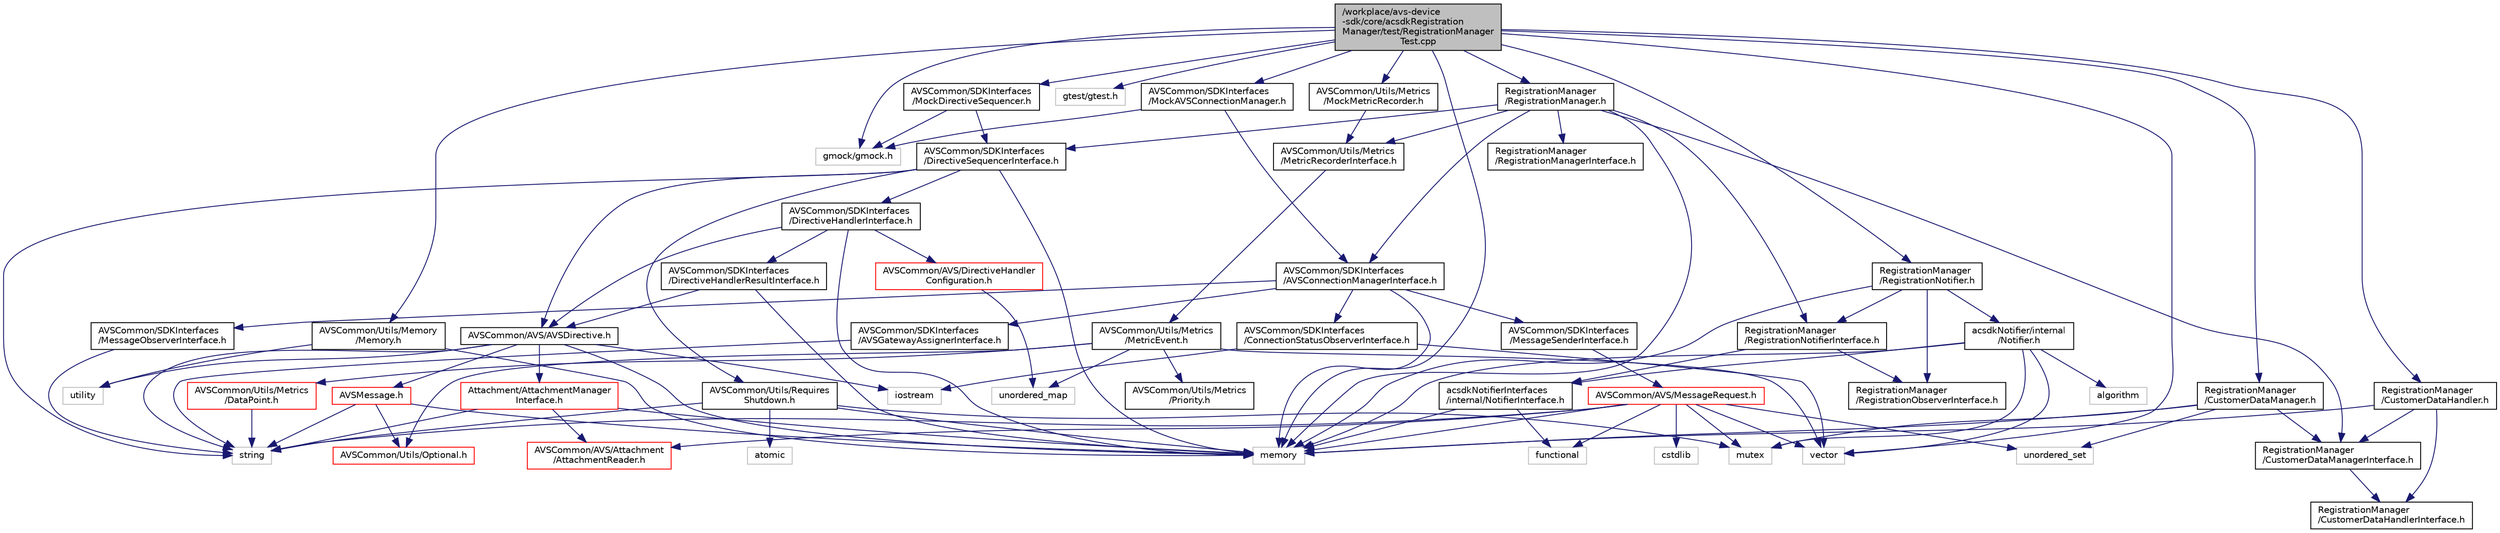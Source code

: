 digraph "/workplace/avs-device-sdk/core/acsdkRegistrationManager/test/RegistrationManagerTest.cpp"
{
 // LATEX_PDF_SIZE
  edge [fontname="Helvetica",fontsize="10",labelfontname="Helvetica",labelfontsize="10"];
  node [fontname="Helvetica",fontsize="10",shape=record];
  Node1 [label="/workplace/avs-device\l-sdk/core/acsdkRegistration\lManager/test/RegistrationManager\lTest.cpp",height=0.2,width=0.4,color="black", fillcolor="grey75", style="filled", fontcolor="black",tooltip=" "];
  Node1 -> Node2 [color="midnightblue",fontsize="10",style="solid",fontname="Helvetica"];
  Node2 [label="memory",height=0.2,width=0.4,color="grey75", fillcolor="white", style="filled",tooltip=" "];
  Node1 -> Node3 [color="midnightblue",fontsize="10",style="solid",fontname="Helvetica"];
  Node3 [label="vector",height=0.2,width=0.4,color="grey75", fillcolor="white", style="filled",tooltip=" "];
  Node1 -> Node4 [color="midnightblue",fontsize="10",style="solid",fontname="Helvetica"];
  Node4 [label="gmock/gmock.h",height=0.2,width=0.4,color="grey75", fillcolor="white", style="filled",tooltip=" "];
  Node1 -> Node5 [color="midnightblue",fontsize="10",style="solid",fontname="Helvetica"];
  Node5 [label="gtest/gtest.h",height=0.2,width=0.4,color="grey75", fillcolor="white", style="filled",tooltip=" "];
  Node1 -> Node6 [color="midnightblue",fontsize="10",style="solid",fontname="Helvetica"];
  Node6 [label="AVSCommon/SDKInterfaces\l/MockAVSConnectionManager.h",height=0.2,width=0.4,color="black", fillcolor="white", style="filled",URL="$_mock_a_v_s_connection_manager_8h.html",tooltip=" "];
  Node6 -> Node4 [color="midnightblue",fontsize="10",style="solid",fontname="Helvetica"];
  Node6 -> Node7 [color="midnightblue",fontsize="10",style="solid",fontname="Helvetica"];
  Node7 [label="AVSCommon/SDKInterfaces\l/AVSConnectionManagerInterface.h",height=0.2,width=0.4,color="black", fillcolor="white", style="filled",URL="$_a_v_s_connection_manager_interface_8h.html",tooltip=" "];
  Node7 -> Node2 [color="midnightblue",fontsize="10",style="solid",fontname="Helvetica"];
  Node7 -> Node8 [color="midnightblue",fontsize="10",style="solid",fontname="Helvetica"];
  Node8 [label="AVSCommon/SDKInterfaces\l/AVSGatewayAssignerInterface.h",height=0.2,width=0.4,color="black", fillcolor="white", style="filled",URL="$_a_v_s_gateway_assigner_interface_8h.html",tooltip=" "];
  Node8 -> Node9 [color="midnightblue",fontsize="10",style="solid",fontname="Helvetica"];
  Node9 [label="string",height=0.2,width=0.4,color="grey75", fillcolor="white", style="filled",tooltip=" "];
  Node7 -> Node10 [color="midnightblue",fontsize="10",style="solid",fontname="Helvetica"];
  Node10 [label="AVSCommon/SDKInterfaces\l/ConnectionStatusObserverInterface.h",height=0.2,width=0.4,color="black", fillcolor="white", style="filled",URL="$_connection_status_observer_interface_8h.html",tooltip=" "];
  Node10 -> Node11 [color="midnightblue",fontsize="10",style="solid",fontname="Helvetica"];
  Node11 [label="iostream",height=0.2,width=0.4,color="grey75", fillcolor="white", style="filled",tooltip=" "];
  Node10 -> Node3 [color="midnightblue",fontsize="10",style="solid",fontname="Helvetica"];
  Node7 -> Node12 [color="midnightblue",fontsize="10",style="solid",fontname="Helvetica"];
  Node12 [label="AVSCommon/SDKInterfaces\l/MessageObserverInterface.h",height=0.2,width=0.4,color="black", fillcolor="white", style="filled",URL="$_message_observer_interface_8h.html",tooltip=" "];
  Node12 -> Node9 [color="midnightblue",fontsize="10",style="solid",fontname="Helvetica"];
  Node7 -> Node13 [color="midnightblue",fontsize="10",style="solid",fontname="Helvetica"];
  Node13 [label="AVSCommon/SDKInterfaces\l/MessageSenderInterface.h",height=0.2,width=0.4,color="black", fillcolor="white", style="filled",URL="$_message_sender_interface_8h.html",tooltip=" "];
  Node13 -> Node14 [color="midnightblue",fontsize="10",style="solid",fontname="Helvetica"];
  Node14 [label="AVSCommon/AVS/MessageRequest.h",height=0.2,width=0.4,color="red", fillcolor="white", style="filled",URL="$_message_request_8h.html",tooltip=" "];
  Node14 -> Node15 [color="midnightblue",fontsize="10",style="solid",fontname="Helvetica"];
  Node15 [label="cstdlib",height=0.2,width=0.4,color="grey75", fillcolor="white", style="filled",tooltip=" "];
  Node14 -> Node16 [color="midnightblue",fontsize="10",style="solid",fontname="Helvetica"];
  Node16 [label="functional",height=0.2,width=0.4,color="grey75", fillcolor="white", style="filled",tooltip=" "];
  Node14 -> Node2 [color="midnightblue",fontsize="10",style="solid",fontname="Helvetica"];
  Node14 -> Node17 [color="midnightblue",fontsize="10",style="solid",fontname="Helvetica"];
  Node17 [label="mutex",height=0.2,width=0.4,color="grey75", fillcolor="white", style="filled",tooltip=" "];
  Node14 -> Node9 [color="midnightblue",fontsize="10",style="solid",fontname="Helvetica"];
  Node14 -> Node18 [color="midnightblue",fontsize="10",style="solid",fontname="Helvetica"];
  Node18 [label="unordered_set",height=0.2,width=0.4,color="grey75", fillcolor="white", style="filled",tooltip=" "];
  Node14 -> Node3 [color="midnightblue",fontsize="10",style="solid",fontname="Helvetica"];
  Node14 -> Node19 [color="midnightblue",fontsize="10",style="solid",fontname="Helvetica"];
  Node19 [label="AVSCommon/AVS/Attachment\l/AttachmentReader.h",height=0.2,width=0.4,color="red", fillcolor="white", style="filled",URL="$_attachment_reader_8h.html",tooltip=" "];
  Node1 -> Node25 [color="midnightblue",fontsize="10",style="solid",fontname="Helvetica"];
  Node25 [label="AVSCommon/SDKInterfaces\l/MockDirectiveSequencer.h",height=0.2,width=0.4,color="black", fillcolor="white", style="filled",URL="$_a_v_s_common_2_s_d_k_interfaces_2test_2_a_v_s_common_2_s_d_k_interfaces_2_mock_directive_sequencer_8h.html",tooltip=" "];
  Node25 -> Node26 [color="midnightblue",fontsize="10",style="solid",fontname="Helvetica"];
  Node26 [label="AVSCommon/SDKInterfaces\l/DirectiveSequencerInterface.h",height=0.2,width=0.4,color="black", fillcolor="white", style="filled",URL="$_directive_sequencer_interface_8h.html",tooltip=" "];
  Node26 -> Node2 [color="midnightblue",fontsize="10",style="solid",fontname="Helvetica"];
  Node26 -> Node9 [color="midnightblue",fontsize="10",style="solid",fontname="Helvetica"];
  Node26 -> Node27 [color="midnightblue",fontsize="10",style="solid",fontname="Helvetica"];
  Node27 [label="AVSCommon/AVS/AVSDirective.h",height=0.2,width=0.4,color="black", fillcolor="white", style="filled",URL="$_a_v_s_directive_8h.html",tooltip=" "];
  Node27 -> Node11 [color="midnightblue",fontsize="10",style="solid",fontname="Helvetica"];
  Node27 -> Node2 [color="midnightblue",fontsize="10",style="solid",fontname="Helvetica"];
  Node27 -> Node9 [color="midnightblue",fontsize="10",style="solid",fontname="Helvetica"];
  Node27 -> Node28 [color="midnightblue",fontsize="10",style="solid",fontname="Helvetica"];
  Node28 [label="utility",height=0.2,width=0.4,color="grey75", fillcolor="white", style="filled",tooltip=" "];
  Node27 -> Node29 [color="midnightblue",fontsize="10",style="solid",fontname="Helvetica"];
  Node29 [label="Attachment/AttachmentManager\lInterface.h",height=0.2,width=0.4,color="red", fillcolor="white", style="filled",URL="$_attachment_manager_interface_8h.html",tooltip=" "];
  Node29 -> Node9 [color="midnightblue",fontsize="10",style="solid",fontname="Helvetica"];
  Node29 -> Node2 [color="midnightblue",fontsize="10",style="solid",fontname="Helvetica"];
  Node29 -> Node19 [color="midnightblue",fontsize="10",style="solid",fontname="Helvetica"];
  Node27 -> Node52 [color="midnightblue",fontsize="10",style="solid",fontname="Helvetica"];
  Node52 [label="AVSMessage.h",height=0.2,width=0.4,color="red", fillcolor="white", style="filled",URL="$_a_v_s_message_8h.html",tooltip=" "];
  Node52 -> Node2 [color="midnightblue",fontsize="10",style="solid",fontname="Helvetica"];
  Node52 -> Node9 [color="midnightblue",fontsize="10",style="solid",fontname="Helvetica"];
  Node52 -> Node53 [color="midnightblue",fontsize="10",style="solid",fontname="Helvetica"];
  Node53 [label="AVSCommon/Utils/Optional.h",height=0.2,width=0.4,color="red", fillcolor="white", style="filled",URL="$_optional_8h.html",tooltip=" "];
  Node26 -> Node57 [color="midnightblue",fontsize="10",style="solid",fontname="Helvetica"];
  Node57 [label="AVSCommon/SDKInterfaces\l/DirectiveHandlerInterface.h",height=0.2,width=0.4,color="black", fillcolor="white", style="filled",URL="$_directive_handler_interface_8h.html",tooltip=" "];
  Node57 -> Node2 [color="midnightblue",fontsize="10",style="solid",fontname="Helvetica"];
  Node57 -> Node27 [color="midnightblue",fontsize="10",style="solid",fontname="Helvetica"];
  Node57 -> Node58 [color="midnightblue",fontsize="10",style="solid",fontname="Helvetica"];
  Node58 [label="AVSCommon/AVS/DirectiveHandler\lConfiguration.h",height=0.2,width=0.4,color="red", fillcolor="white", style="filled",URL="$_directive_handler_configuration_8h.html",tooltip=" "];
  Node58 -> Node59 [color="midnightblue",fontsize="10",style="solid",fontname="Helvetica"];
  Node59 [label="unordered_map",height=0.2,width=0.4,color="grey75", fillcolor="white", style="filled",tooltip=" "];
  Node57 -> Node66 [color="midnightblue",fontsize="10",style="solid",fontname="Helvetica"];
  Node66 [label="AVSCommon/SDKInterfaces\l/DirectiveHandlerResultInterface.h",height=0.2,width=0.4,color="black", fillcolor="white", style="filled",URL="$_directive_handler_result_interface_8h.html",tooltip=" "];
  Node66 -> Node2 [color="midnightblue",fontsize="10",style="solid",fontname="Helvetica"];
  Node66 -> Node27 [color="midnightblue",fontsize="10",style="solid",fontname="Helvetica"];
  Node26 -> Node67 [color="midnightblue",fontsize="10",style="solid",fontname="Helvetica"];
  Node67 [label="AVSCommon/Utils/Requires\lShutdown.h",height=0.2,width=0.4,color="black", fillcolor="white", style="filled",URL="$_requires_shutdown_8h.html",tooltip=" "];
  Node67 -> Node31 [color="midnightblue",fontsize="10",style="solid",fontname="Helvetica"];
  Node31 [label="atomic",height=0.2,width=0.4,color="grey75", fillcolor="white", style="filled",tooltip=" "];
  Node67 -> Node2 [color="midnightblue",fontsize="10",style="solid",fontname="Helvetica"];
  Node67 -> Node17 [color="midnightblue",fontsize="10",style="solid",fontname="Helvetica"];
  Node67 -> Node9 [color="midnightblue",fontsize="10",style="solid",fontname="Helvetica"];
  Node25 -> Node4 [color="midnightblue",fontsize="10",style="solid",fontname="Helvetica"];
  Node1 -> Node68 [color="midnightblue",fontsize="10",style="solid",fontname="Helvetica"];
  Node68 [label="AVSCommon/Utils/Memory\l/Memory.h",height=0.2,width=0.4,color="black", fillcolor="white", style="filled",URL="$_memory_8h.html",tooltip=" "];
  Node68 -> Node2 [color="midnightblue",fontsize="10",style="solid",fontname="Helvetica"];
  Node68 -> Node28 [color="midnightblue",fontsize="10",style="solid",fontname="Helvetica"];
  Node1 -> Node69 [color="midnightblue",fontsize="10",style="solid",fontname="Helvetica"];
  Node69 [label="AVSCommon/Utils/Metrics\l/MockMetricRecorder.h",height=0.2,width=0.4,color="black", fillcolor="white", style="filled",URL="$_mock_metric_recorder_8h.html",tooltip=" "];
  Node69 -> Node70 [color="midnightblue",fontsize="10",style="solid",fontname="Helvetica"];
  Node70 [label="AVSCommon/Utils/Metrics\l/MetricRecorderInterface.h",height=0.2,width=0.4,color="black", fillcolor="white", style="filled",URL="$_metric_recorder_interface_8h.html",tooltip=" "];
  Node70 -> Node71 [color="midnightblue",fontsize="10",style="solid",fontname="Helvetica"];
  Node71 [label="AVSCommon/Utils/Metrics\l/MetricEvent.h",height=0.2,width=0.4,color="black", fillcolor="white", style="filled",URL="$_metric_event_8h.html",tooltip=" "];
  Node71 -> Node59 [color="midnightblue",fontsize="10",style="solid",fontname="Helvetica"];
  Node71 -> Node3 [color="midnightblue",fontsize="10",style="solid",fontname="Helvetica"];
  Node71 -> Node72 [color="midnightblue",fontsize="10",style="solid",fontname="Helvetica"];
  Node72 [label="AVSCommon/Utils/Metrics\l/DataPoint.h",height=0.2,width=0.4,color="red", fillcolor="white", style="filled",URL="$_data_point_8h.html",tooltip=" "];
  Node72 -> Node9 [color="midnightblue",fontsize="10",style="solid",fontname="Helvetica"];
  Node71 -> Node74 [color="midnightblue",fontsize="10",style="solid",fontname="Helvetica"];
  Node74 [label="AVSCommon/Utils/Metrics\l/Priority.h",height=0.2,width=0.4,color="black", fillcolor="white", style="filled",URL="$_a_v_s_common_2_utils_2include_2_a_v_s_common_2_utils_2_metrics_2_priority_8h.html",tooltip=" "];
  Node71 -> Node53 [color="midnightblue",fontsize="10",style="solid",fontname="Helvetica"];
  Node1 -> Node75 [color="midnightblue",fontsize="10",style="solid",fontname="Helvetica"];
  Node75 [label="RegistrationManager\l/CustomerDataHandler.h",height=0.2,width=0.4,color="black", fillcolor="white", style="filled",URL="$_customer_data_handler_8h.html",tooltip=" "];
  Node75 -> Node2 [color="midnightblue",fontsize="10",style="solid",fontname="Helvetica"];
  Node75 -> Node76 [color="midnightblue",fontsize="10",style="solid",fontname="Helvetica"];
  Node76 [label="RegistrationManager\l/CustomerDataHandlerInterface.h",height=0.2,width=0.4,color="black", fillcolor="white", style="filled",URL="$_customer_data_handler_interface_8h.html",tooltip=" "];
  Node75 -> Node77 [color="midnightblue",fontsize="10",style="solid",fontname="Helvetica"];
  Node77 [label="RegistrationManager\l/CustomerDataManagerInterface.h",height=0.2,width=0.4,color="black", fillcolor="white", style="filled",URL="$_customer_data_manager_interface_8h.html",tooltip=" "];
  Node77 -> Node76 [color="midnightblue",fontsize="10",style="solid",fontname="Helvetica"];
  Node1 -> Node78 [color="midnightblue",fontsize="10",style="solid",fontname="Helvetica"];
  Node78 [label="RegistrationManager\l/CustomerDataManager.h",height=0.2,width=0.4,color="black", fillcolor="white", style="filled",URL="$_customer_data_manager_8h.html",tooltip=" "];
  Node78 -> Node2 [color="midnightblue",fontsize="10",style="solid",fontname="Helvetica"];
  Node78 -> Node17 [color="midnightblue",fontsize="10",style="solid",fontname="Helvetica"];
  Node78 -> Node18 [color="midnightblue",fontsize="10",style="solid",fontname="Helvetica"];
  Node78 -> Node77 [color="midnightblue",fontsize="10",style="solid",fontname="Helvetica"];
  Node1 -> Node79 [color="midnightblue",fontsize="10",style="solid",fontname="Helvetica"];
  Node79 [label="RegistrationManager\l/RegistrationManager.h",height=0.2,width=0.4,color="black", fillcolor="white", style="filled",URL="$_registration_manager_8h.html",tooltip=" "];
  Node79 -> Node2 [color="midnightblue",fontsize="10",style="solid",fontname="Helvetica"];
  Node79 -> Node7 [color="midnightblue",fontsize="10",style="solid",fontname="Helvetica"];
  Node79 -> Node26 [color="midnightblue",fontsize="10",style="solid",fontname="Helvetica"];
  Node79 -> Node70 [color="midnightblue",fontsize="10",style="solid",fontname="Helvetica"];
  Node79 -> Node77 [color="midnightblue",fontsize="10",style="solid",fontname="Helvetica"];
  Node79 -> Node80 [color="midnightblue",fontsize="10",style="solid",fontname="Helvetica"];
  Node80 [label="RegistrationManager\l/RegistrationManagerInterface.h",height=0.2,width=0.4,color="black", fillcolor="white", style="filled",URL="$_registration_manager_interface_8h.html",tooltip=" "];
  Node79 -> Node81 [color="midnightblue",fontsize="10",style="solid",fontname="Helvetica"];
  Node81 [label="RegistrationManager\l/RegistrationNotifierInterface.h",height=0.2,width=0.4,color="black", fillcolor="white", style="filled",URL="$_registration_notifier_interface_8h.html",tooltip=" "];
  Node81 -> Node82 [color="midnightblue",fontsize="10",style="solid",fontname="Helvetica"];
  Node82 [label="acsdkNotifierInterfaces\l/internal/NotifierInterface.h",height=0.2,width=0.4,color="black", fillcolor="white", style="filled",URL="$_notifier_interface_8h.html",tooltip=" "];
  Node82 -> Node16 [color="midnightblue",fontsize="10",style="solid",fontname="Helvetica"];
  Node82 -> Node2 [color="midnightblue",fontsize="10",style="solid",fontname="Helvetica"];
  Node81 -> Node83 [color="midnightblue",fontsize="10",style="solid",fontname="Helvetica"];
  Node83 [label="RegistrationManager\l/RegistrationObserverInterface.h",height=0.2,width=0.4,color="black", fillcolor="white", style="filled",URL="$_registration_observer_interface_8h.html",tooltip=" "];
  Node1 -> Node84 [color="midnightblue",fontsize="10",style="solid",fontname="Helvetica"];
  Node84 [label="RegistrationManager\l/RegistrationNotifier.h",height=0.2,width=0.4,color="black", fillcolor="white", style="filled",URL="$_registration_notifier_8h.html",tooltip=" "];
  Node84 -> Node2 [color="midnightblue",fontsize="10",style="solid",fontname="Helvetica"];
  Node84 -> Node85 [color="midnightblue",fontsize="10",style="solid",fontname="Helvetica"];
  Node85 [label="acsdkNotifier/internal\l/Notifier.h",height=0.2,width=0.4,color="black", fillcolor="white", style="filled",URL="$_notifier_8h.html",tooltip=" "];
  Node85 -> Node45 [color="midnightblue",fontsize="10",style="solid",fontname="Helvetica"];
  Node45 [label="algorithm",height=0.2,width=0.4,color="grey75", fillcolor="white", style="filled",tooltip=" "];
  Node85 -> Node2 [color="midnightblue",fontsize="10",style="solid",fontname="Helvetica"];
  Node85 -> Node17 [color="midnightblue",fontsize="10",style="solid",fontname="Helvetica"];
  Node85 -> Node3 [color="midnightblue",fontsize="10",style="solid",fontname="Helvetica"];
  Node85 -> Node82 [color="midnightblue",fontsize="10",style="solid",fontname="Helvetica"];
  Node84 -> Node81 [color="midnightblue",fontsize="10",style="solid",fontname="Helvetica"];
  Node84 -> Node83 [color="midnightblue",fontsize="10",style="solid",fontname="Helvetica"];
}
